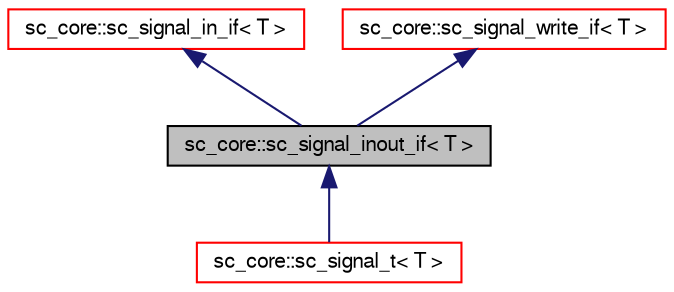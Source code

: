 digraph G
{
  edge [fontname="FreeSans",fontsize="10",labelfontname="FreeSans",labelfontsize="10"];
  node [fontname="FreeSans",fontsize="10",shape=record];
  Node1 [label="sc_core::sc_signal_inout_if\< T \>",height=0.2,width=0.4,color="black", fillcolor="grey75", style="filled" fontcolor="black"];
  Node2 -> Node1 [dir=back,color="midnightblue",fontsize="10",style="solid",fontname="FreeSans"];
  Node2 [label="sc_core::sc_signal_in_if\< T \>",height=0.2,width=0.4,color="red", fillcolor="white", style="filled",URL="$a00189.html"];
  Node3 -> Node1 [dir=back,color="midnightblue",fontsize="10",style="solid",fontname="FreeSans"];
  Node3 [label="sc_core::sc_signal_write_if\< T \>",height=0.2,width=0.4,color="red", fillcolor="white", style="filled",URL="$a00196.html"];
  Node1 -> Node4 [dir=back,color="midnightblue",fontsize="10",style="solid",fontname="FreeSans"];
  Node4 [label="sc_core::sc_signal_t\< T \>",height=0.2,width=0.4,color="red", fillcolor="white", style="filled",URL="$a00195.html"];
}
